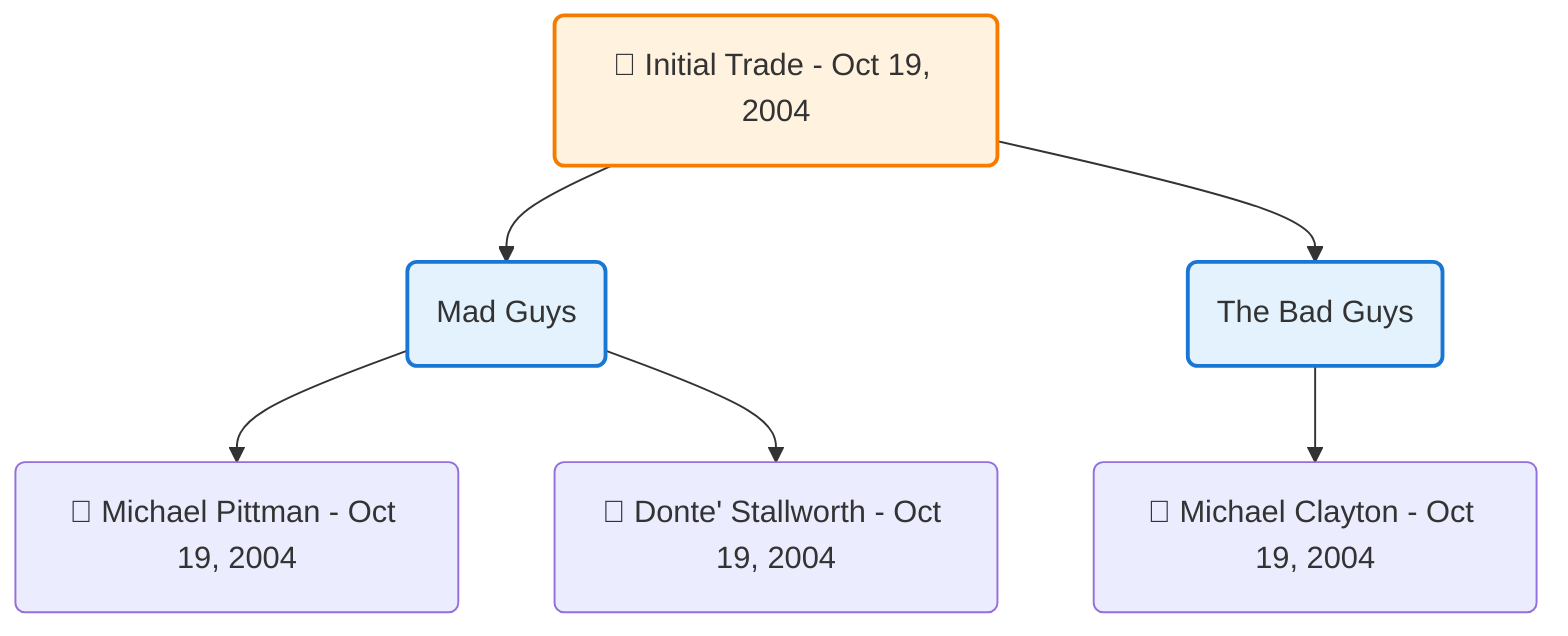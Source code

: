 flowchart TD

    TRADE_MAIN("🔄 Initial Trade - Oct 19, 2004")
    TEAM_1("Mad Guys")
    TEAM_2("The Bad Guys")
    NODE_f7c5df15-d298-4461-8bc4-21f509a33407("🔄 Michael Pittman - Oct 19, 2004")
    NODE_7a663254-7d9d-416c-be48-c03631f45549("🔄 Donte' Stallworth - Oct 19, 2004")
    NODE_eaf92e72-7d5d-457f-8127-f0091e49f5ee("🔄 Michael Clayton - Oct 19, 2004")

    TRADE_MAIN --> TEAM_1
    TRADE_MAIN --> TEAM_2
    TEAM_1 --> NODE_f7c5df15-d298-4461-8bc4-21f509a33407
    TEAM_1 --> NODE_7a663254-7d9d-416c-be48-c03631f45549
    TEAM_2 --> NODE_eaf92e72-7d5d-457f-8127-f0091e49f5ee

    %% Node styling
    classDef teamNode fill:#e3f2fd,stroke:#1976d2,stroke-width:2px
    classDef tradeNode fill:#fff3e0,stroke:#f57c00,stroke-width:2px
    classDef playerNode fill:#f3e5f5,stroke:#7b1fa2,stroke-width:1px
    classDef nonRootPlayerNode fill:#f5f5f5,stroke:#757575,stroke-width:1px
    classDef endNode fill:#ffebee,stroke:#c62828,stroke-width:2px
    classDef waiverNode fill:#e8f5e8,stroke:#388e3c,stroke-width:2px
    classDef championshipNode fill:#fff9c4,stroke:#f57f17,stroke-width:3px

    class TEAM_1,TEAM_2 teamNode
    class TRADE_MAIN tradeNode